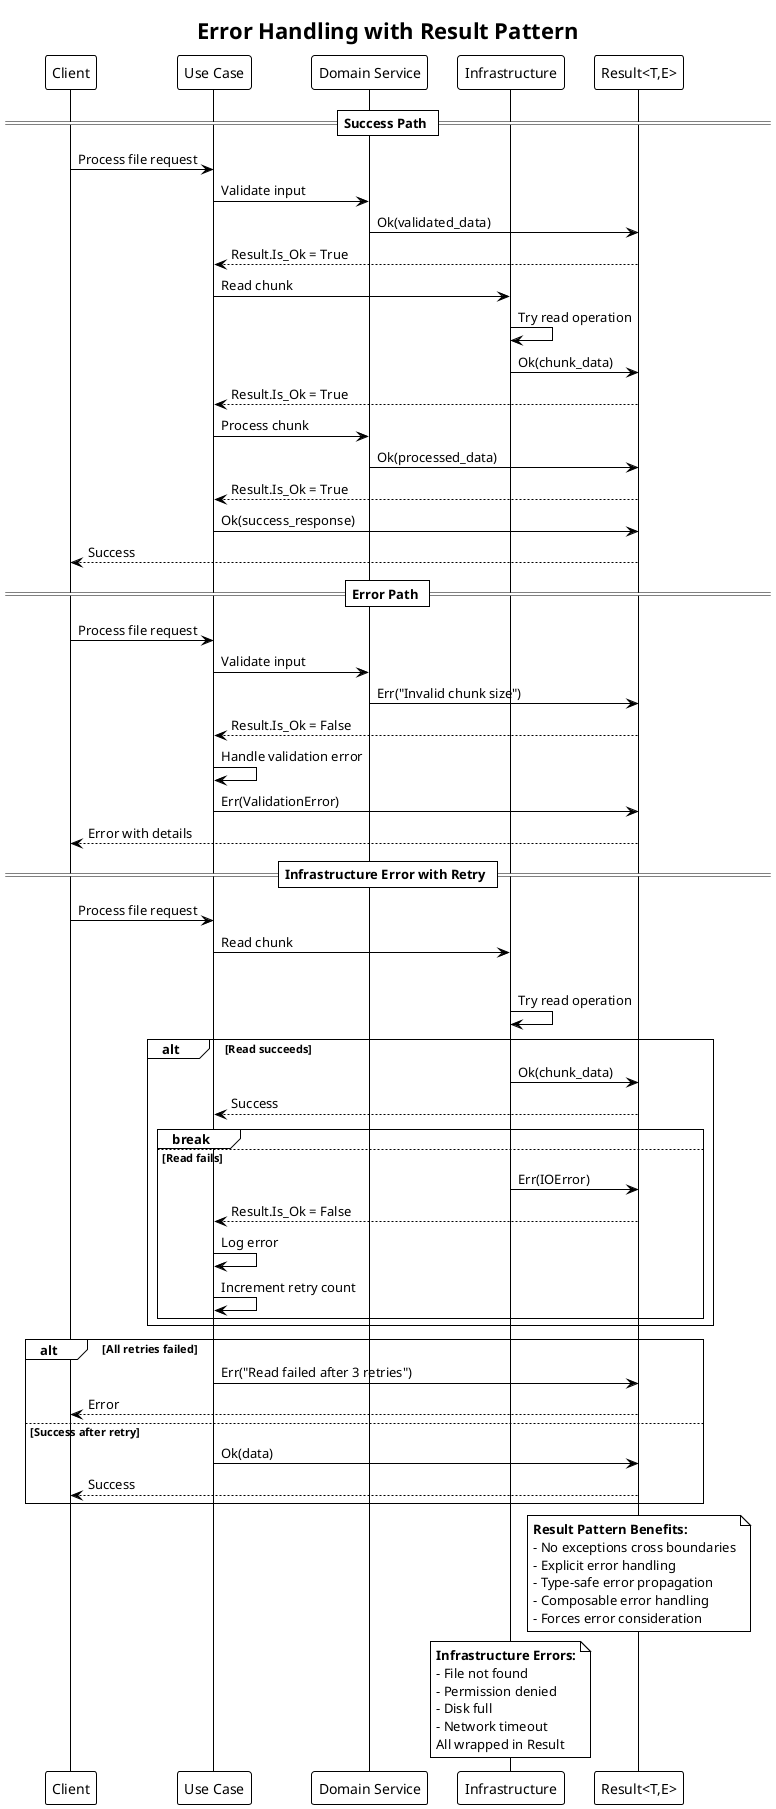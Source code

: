 @startuml pipelib_error_handling
!theme plain
title Error Handling with Result Pattern

participant "Client" as Client
participant "Use Case" as UseCase
participant "Domain Service" as Service
participant "Infrastructure" as Infra
participant "Result<T,E>" as Result

== Success Path ==
Client -> UseCase : Process file request
UseCase -> Service : Validate input
Service -> Result : Ok(validated_data)
Result --> UseCase : Result.Is_Ok = True

UseCase -> Infra : Read chunk
Infra -> Infra : Try read operation
Infra -> Result : Ok(chunk_data)
Result --> UseCase : Result.Is_Ok = True

UseCase -> Service : Process chunk
Service -> Result : Ok(processed_data)
Result --> UseCase : Result.Is_Ok = True

UseCase -> Result : Ok(success_response)
Result --> Client : Success

== Error Path ==
Client -> UseCase : Process file request
UseCase -> Service : Validate input
Service -> Result : Err("Invalid chunk size")
Result --> UseCase : Result.Is_Ok = False

UseCase -> UseCase : Handle validation error
UseCase -> Result : Err(ValidationError)
Result --> Client : Error with details

== Infrastructure Error with Retry ==
Client -> UseCase : Process file request
UseCase -> Infra : Read chunk

loop Retry up to 3 times
  Infra -> Infra : Try read operation
  alt Read succeeds
    Infra -> Result : Ok(chunk_data)
    Result --> UseCase : Success
    break
  else Read fails
    Infra -> Result : Err(IOError)
    Result --> UseCase : Result.Is_Ok = False
    UseCase -> UseCase : Log error
    UseCase -> UseCase : Increment retry count
  end
end

alt All retries failed
  UseCase -> Result : Err("Read failed after 3 retries")
  Result --> Client : Error
else Success after retry
  UseCase -> Result : Ok(data)
  Result --> Client : Success
end

note over Result
  **Result Pattern Benefits:**
  - No exceptions cross boundaries
  - Explicit error handling
  - Type-safe error propagation
  - Composable error handling
  - Forces error consideration
end note

note over Infra
  **Infrastructure Errors:**
  - File not found
  - Permission denied
  - Disk full
  - Network timeout
  All wrapped in Result
end note

@enduml
